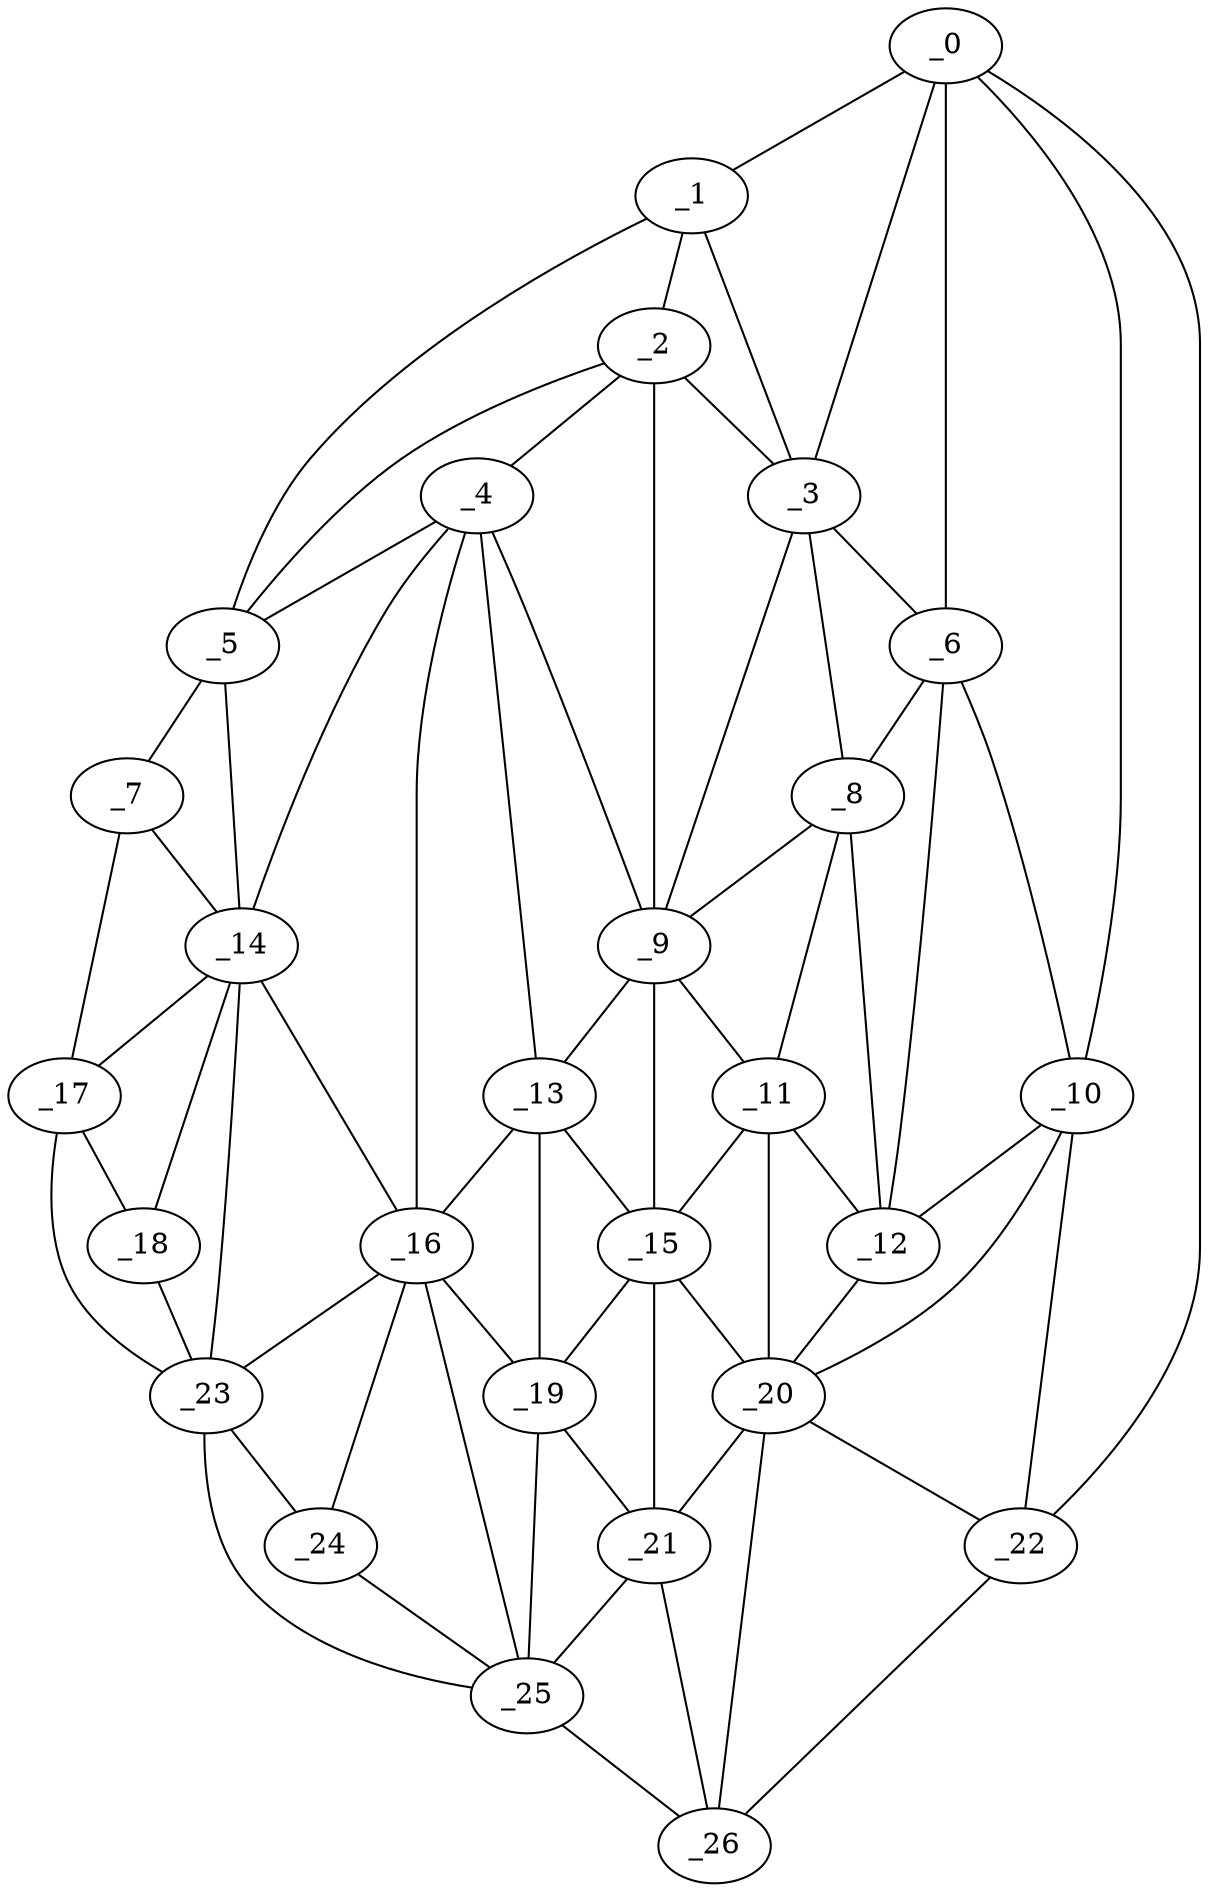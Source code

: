 graph "obj20__20.gxl" {
	_0	 [x=23,
		y=114];
	_1	 [x=25,
		y=48];
	_0 -- _1	 [valence=1];
	_3	 [x=41,
		y=92];
	_0 -- _3	 [valence=2];
	_6	 [x=50,
		y=97];
	_0 -- _6	 [valence=2];
	_10	 [x=66,
		y=113];
	_0 -- _10	 [valence=2];
	_22	 [x=87,
		y=123];
	_0 -- _22	 [valence=1];
	_2	 [x=39,
		y=49];
	_1 -- _2	 [valence=2];
	_1 -- _3	 [valence=2];
	_5	 [x=47,
		y=6];
	_1 -- _5	 [valence=1];
	_2 -- _3	 [valence=2];
	_4	 [x=45,
		y=48];
	_2 -- _4	 [valence=2];
	_2 -- _5	 [valence=2];
	_9	 [x=61,
		y=80];
	_2 -- _9	 [valence=1];
	_3 -- _6	 [valence=2];
	_8	 [x=55,
		y=91];
	_3 -- _8	 [valence=2];
	_3 -- _9	 [valence=2];
	_4 -- _5	 [valence=2];
	_4 -- _9	 [valence=2];
	_13	 [x=70,
		y=52];
	_4 -- _13	 [valence=1];
	_14	 [x=75,
		y=13];
	_4 -- _14	 [valence=1];
	_16	 [x=76,
		y=46];
	_4 -- _16	 [valence=2];
	_7	 [x=53,
		y=4];
	_5 -- _7	 [valence=1];
	_5 -- _14	 [valence=2];
	_6 -- _8	 [valence=2];
	_6 -- _10	 [valence=1];
	_12	 [x=69,
		y=97];
	_6 -- _12	 [valence=2];
	_7 -- _14	 [valence=2];
	_17	 [x=78,
		y=5];
	_7 -- _17	 [valence=1];
	_8 -- _9	 [valence=1];
	_11	 [x=69,
		y=84];
	_8 -- _11	 [valence=2];
	_8 -- _12	 [valence=2];
	_9 -- _11	 [valence=2];
	_9 -- _13	 [valence=1];
	_15	 [x=75,
		y=81];
	_9 -- _15	 [valence=2];
	_10 -- _12	 [valence=2];
	_20	 [x=84,
		y=94];
	_10 -- _20	 [valence=2];
	_10 -- _22	 [valence=2];
	_11 -- _12	 [valence=2];
	_11 -- _15	 [valence=1];
	_11 -- _20	 [valence=2];
	_12 -- _20	 [valence=1];
	_13 -- _15	 [valence=2];
	_13 -- _16	 [valence=2];
	_19	 [x=82,
		y=58];
	_13 -- _19	 [valence=1];
	_14 -- _16	 [valence=2];
	_14 -- _17	 [valence=2];
	_18	 [x=79,
		y=11];
	_14 -- _18	 [valence=2];
	_23	 [x=89,
		y=20];
	_14 -- _23	 [valence=2];
	_15 -- _19	 [valence=2];
	_15 -- _20	 [valence=2];
	_21	 [x=87,
		y=63];
	_15 -- _21	 [valence=1];
	_16 -- _19	 [valence=1];
	_16 -- _23	 [valence=1];
	_24	 [x=92,
		y=28];
	_16 -- _24	 [valence=2];
	_25	 [x=97,
		y=41];
	_16 -- _25	 [valence=1];
	_17 -- _18	 [valence=1];
	_17 -- _23	 [valence=1];
	_18 -- _23	 [valence=2];
	_19 -- _21	 [valence=1];
	_19 -- _25	 [valence=2];
	_20 -- _21	 [valence=2];
	_20 -- _22	 [valence=1];
	_26	 [x=105,
		y=99];
	_20 -- _26	 [valence=1];
	_21 -- _25	 [valence=2];
	_21 -- _26	 [valence=1];
	_22 -- _26	 [valence=1];
	_23 -- _24	 [valence=2];
	_23 -- _25	 [valence=1];
	_24 -- _25	 [valence=1];
	_25 -- _26	 [valence=1];
}
